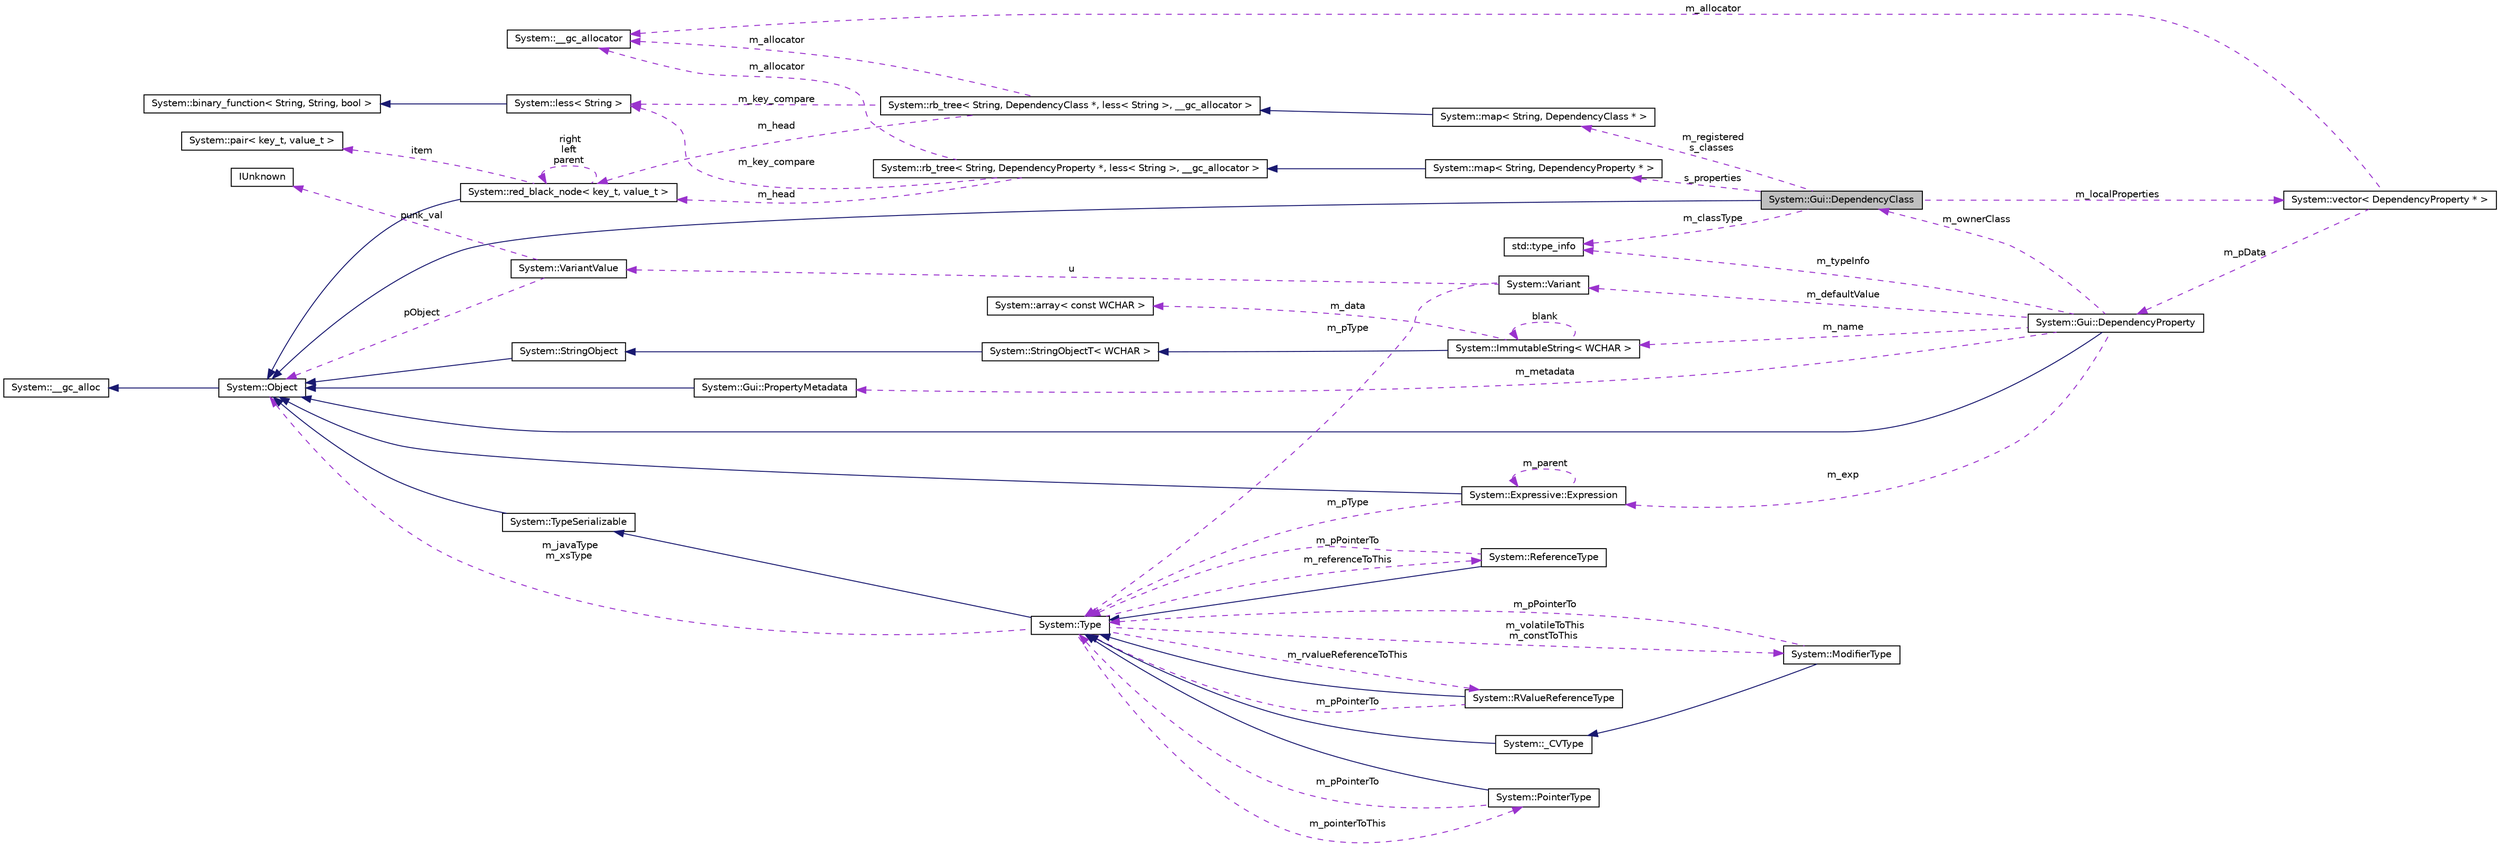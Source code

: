 digraph G
{
  edge [fontname="Helvetica",fontsize="10",labelfontname="Helvetica",labelfontsize="10"];
  node [fontname="Helvetica",fontsize="10",shape=record];
  rankdir="LR";
  Node1 [label="System::Gui::DependencyClass",height=0.2,width=0.4,color="black", fillcolor="grey75", style="filled" fontcolor="black"];
  Node2 -> Node1 [dir="back",color="midnightblue",fontsize="10",style="solid",fontname="Helvetica"];
  Node2 [label="System::Object",height=0.2,width=0.4,color="black", fillcolor="white", style="filled",URL="$class_system_1_1_object.html"];
  Node3 -> Node2 [dir="back",color="midnightblue",fontsize="10",style="solid",fontname="Helvetica"];
  Node3 [label="System::__gc_alloc",height=0.2,width=0.4,color="black", fillcolor="white", style="filled",URL="$class_system_1_1____gc__alloc.html"];
  Node4 -> Node1 [dir="back",color="darkorchid3",fontsize="10",style="dashed",label=" m_registered\ns_classes" ,fontname="Helvetica"];
  Node4 [label="System::map\< String, DependencyClass * \>",height=0.2,width=0.4,color="black", fillcolor="white", style="filled",URL="$class_system_1_1map.html"];
  Node5 -> Node4 [dir="back",color="midnightblue",fontsize="10",style="solid",fontname="Helvetica"];
  Node5 [label="System::rb_tree\< String, DependencyClass *, less\< String \>, __gc_allocator \>",height=0.2,width=0.4,color="black", fillcolor="white", style="filled",URL="$class_system_1_1rb__tree.html"];
  Node6 -> Node5 [dir="back",color="darkorchid3",fontsize="10",style="dashed",label=" m_allocator" ,fontname="Helvetica"];
  Node6 [label="System::__gc_allocator",height=0.2,width=0.4,color="black", fillcolor="white", style="filled",URL="$class_system_1_1____gc__allocator.html"];
  Node7 -> Node5 [dir="back",color="darkorchid3",fontsize="10",style="dashed",label=" m_key_compare" ,fontname="Helvetica"];
  Node7 [label="System::less\< String \>",height=0.2,width=0.4,color="black", fillcolor="white", style="filled",URL="$class_system_1_1less_3_01_string_01_4.html"];
  Node8 -> Node7 [dir="back",color="midnightblue",fontsize="10",style="solid",fontname="Helvetica"];
  Node8 [label="System::binary_function\< String, String, bool \>",height=0.2,width=0.4,color="black", fillcolor="white", style="filled",URL="$class_system_1_1binary__function.html"];
  Node9 -> Node5 [dir="back",color="darkorchid3",fontsize="10",style="dashed",label=" m_head" ,fontname="Helvetica"];
  Node9 [label="System::red_black_node\< key_t, value_t \>",height=0.2,width=0.4,color="black", fillcolor="white", style="filled",URL="$class_system_1_1red__black__node.html"];
  Node2 -> Node9 [dir="back",color="midnightblue",fontsize="10",style="solid",fontname="Helvetica"];
  Node9 -> Node9 [dir="back",color="darkorchid3",fontsize="10",style="dashed",label=" right\nleft\nparent" ,fontname="Helvetica"];
  Node10 -> Node9 [dir="back",color="darkorchid3",fontsize="10",style="dashed",label=" item" ,fontname="Helvetica"];
  Node10 [label="System::pair\< key_t, value_t \>",height=0.2,width=0.4,color="black", fillcolor="white", style="filled",URL="$class_system_1_1pair.html"];
  Node11 -> Node1 [dir="back",color="darkorchid3",fontsize="10",style="dashed",label=" m_localProperties" ,fontname="Helvetica"];
  Node11 [label="System::vector\< DependencyProperty * \>",height=0.2,width=0.4,color="black", fillcolor="white", style="filled",URL="$class_system_1_1vector.html"];
  Node12 -> Node11 [dir="back",color="darkorchid3",fontsize="10",style="dashed",label=" m_pData" ,fontname="Helvetica"];
  Node12 [label="System::Gui::DependencyProperty",height=0.2,width=0.4,color="black", fillcolor="white", style="filled",URL="$class_system_1_1_gui_1_1_dependency_property.html"];
  Node2 -> Node12 [dir="back",color="midnightblue",fontsize="10",style="solid",fontname="Helvetica"];
  Node1 -> Node12 [dir="back",color="darkorchid3",fontsize="10",style="dashed",label=" m_ownerClass" ,fontname="Helvetica"];
  Node13 -> Node12 [dir="back",color="darkorchid3",fontsize="10",style="dashed",label=" m_metadata" ,fontname="Helvetica"];
  Node13 [label="System::Gui::PropertyMetadata",height=0.2,width=0.4,color="black", fillcolor="white", style="filled",URL="$class_system_1_1_gui_1_1_property_metadata.html"];
  Node2 -> Node13 [dir="back",color="midnightblue",fontsize="10",style="solid",fontname="Helvetica"];
  Node14 -> Node12 [dir="back",color="darkorchid3",fontsize="10",style="dashed",label=" m_defaultValue" ,fontname="Helvetica"];
  Node14 [label="System::Variant",height=0.2,width=0.4,color="black", fillcolor="white", style="filled",URL="$class_system_1_1_variant.html"];
  Node15 -> Node14 [dir="back",color="darkorchid3",fontsize="10",style="dashed",label=" m_pType" ,fontname="Helvetica"];
  Node15 [label="System::Type",height=0.2,width=0.4,color="black", fillcolor="white", style="filled",URL="$class_system_1_1_type.html"];
  Node16 -> Node15 [dir="back",color="midnightblue",fontsize="10",style="solid",fontname="Helvetica"];
  Node16 [label="System::TypeSerializable",height=0.2,width=0.4,color="black", fillcolor="white", style="filled",URL="$class_system_1_1_type_serializable.html"];
  Node2 -> Node16 [dir="back",color="midnightblue",fontsize="10",style="solid",fontname="Helvetica"];
  Node17 -> Node15 [dir="back",color="darkorchid3",fontsize="10",style="dashed",label=" m_pointerToThis" ,fontname="Helvetica"];
  Node17 [label="System::PointerType",height=0.2,width=0.4,color="black", fillcolor="white", style="filled",URL="$class_system_1_1_pointer_type.html"];
  Node15 -> Node17 [dir="back",color="midnightblue",fontsize="10",style="solid",fontname="Helvetica"];
  Node15 -> Node17 [dir="back",color="darkorchid3",fontsize="10",style="dashed",label=" m_pPointerTo" ,fontname="Helvetica"];
  Node18 -> Node15 [dir="back",color="darkorchid3",fontsize="10",style="dashed",label=" m_referenceToThis" ,fontname="Helvetica"];
  Node18 [label="System::ReferenceType",height=0.2,width=0.4,color="black", fillcolor="white", style="filled",URL="$class_system_1_1_reference_type.html"];
  Node15 -> Node18 [dir="back",color="midnightblue",fontsize="10",style="solid",fontname="Helvetica"];
  Node15 -> Node18 [dir="back",color="darkorchid3",fontsize="10",style="dashed",label=" m_pPointerTo" ,fontname="Helvetica"];
  Node19 -> Node15 [dir="back",color="darkorchid3",fontsize="10",style="dashed",label=" m_rvalueReferenceToThis" ,fontname="Helvetica"];
  Node19 [label="System::RValueReferenceType",height=0.2,width=0.4,color="black", fillcolor="white", style="filled",URL="$class_system_1_1_r_value_reference_type.html"];
  Node15 -> Node19 [dir="back",color="midnightblue",fontsize="10",style="solid",fontname="Helvetica"];
  Node15 -> Node19 [dir="back",color="darkorchid3",fontsize="10",style="dashed",label=" m_pPointerTo" ,fontname="Helvetica"];
  Node20 -> Node15 [dir="back",color="darkorchid3",fontsize="10",style="dashed",label=" m_volatileToThis\nm_constToThis" ,fontname="Helvetica"];
  Node20 [label="System::ModifierType",height=0.2,width=0.4,color="black", fillcolor="white", style="filled",URL="$class_system_1_1_modifier_type.html"];
  Node21 -> Node20 [dir="back",color="midnightblue",fontsize="10",style="solid",fontname="Helvetica"];
  Node21 [label="System::_CVType",height=0.2,width=0.4,color="black", fillcolor="white", style="filled",URL="$class_system_1_1___c_v_type.html"];
  Node15 -> Node21 [dir="back",color="midnightblue",fontsize="10",style="solid",fontname="Helvetica"];
  Node15 -> Node20 [dir="back",color="darkorchid3",fontsize="10",style="dashed",label=" m_pPointerTo" ,fontname="Helvetica"];
  Node2 -> Node15 [dir="back",color="darkorchid3",fontsize="10",style="dashed",label=" m_javaType\nm_xsType" ,fontname="Helvetica"];
  Node22 -> Node14 [dir="back",color="darkorchid3",fontsize="10",style="dashed",label=" u" ,fontname="Helvetica"];
  Node22 [label="System::VariantValue",height=0.2,width=0.4,color="black", fillcolor="white", style="filled",URL="$union_system_1_1_variant_value.html"];
  Node23 -> Node22 [dir="back",color="darkorchid3",fontsize="10",style="dashed",label=" punk_val" ,fontname="Helvetica"];
  Node23 [label="IUnknown",height=0.2,width=0.4,color="black", fillcolor="white", style="filled",URL="$struct_i_unknown.html"];
  Node2 -> Node22 [dir="back",color="darkorchid3",fontsize="10",style="dashed",label=" pObject" ,fontname="Helvetica"];
  Node24 -> Node12 [dir="back",color="darkorchid3",fontsize="10",style="dashed",label=" m_typeInfo" ,fontname="Helvetica"];
  Node24 [label="std::type_info",height=0.2,width=0.4,color="black", fillcolor="white", style="filled",URL="$classstd_1_1type__info.html",tooltip="Part of RTTI."];
  Node25 -> Node12 [dir="back",color="darkorchid3",fontsize="10",style="dashed",label=" m_exp" ,fontname="Helvetica"];
  Node25 [label="System::Expressive::Expression",height=0.2,width=0.4,color="black", fillcolor="white", style="filled",URL="$class_system_1_1_expressive_1_1_expression.html"];
  Node2 -> Node25 [dir="back",color="midnightblue",fontsize="10",style="solid",fontname="Helvetica"];
  Node15 -> Node25 [dir="back",color="darkorchid3",fontsize="10",style="dashed",label=" m_pType" ,fontname="Helvetica"];
  Node25 -> Node25 [dir="back",color="darkorchid3",fontsize="10",style="dashed",label=" m_parent" ,fontname="Helvetica"];
  Node26 -> Node12 [dir="back",color="darkorchid3",fontsize="10",style="dashed",label=" m_name" ,fontname="Helvetica"];
  Node26 [label="System::ImmutableString\< WCHAR \>",height=0.2,width=0.4,color="black", fillcolor="white", style="filled",URL="$class_system_1_1_immutable_string.html"];
  Node27 -> Node26 [dir="back",color="midnightblue",fontsize="10",style="solid",fontname="Helvetica"];
  Node27 [label="System::StringObjectT\< WCHAR \>",height=0.2,width=0.4,color="black", fillcolor="white", style="filled",URL="$class_system_1_1_string_object_t.html"];
  Node28 -> Node27 [dir="back",color="midnightblue",fontsize="10",style="solid",fontname="Helvetica"];
  Node28 [label="System::StringObject",height=0.2,width=0.4,color="black", fillcolor="white", style="filled",URL="$class_system_1_1_string_object.html"];
  Node2 -> Node28 [dir="back",color="midnightblue",fontsize="10",style="solid",fontname="Helvetica"];
  Node29 -> Node26 [dir="back",color="darkorchid3",fontsize="10",style="dashed",label=" m_data" ,fontname="Helvetica"];
  Node29 [label="System::array\< const WCHAR \>",height=0.2,width=0.4,color="black", fillcolor="white", style="filled",URL="$class_system_1_1array.html"];
  Node26 -> Node26 [dir="back",color="darkorchid3",fontsize="10",style="dashed",label=" blank" ,fontname="Helvetica"];
  Node6 -> Node11 [dir="back",color="darkorchid3",fontsize="10",style="dashed",label=" m_allocator" ,fontname="Helvetica"];
  Node30 -> Node1 [dir="back",color="darkorchid3",fontsize="10",style="dashed",label=" s_properties" ,fontname="Helvetica"];
  Node30 [label="System::map\< String, DependencyProperty * \>",height=0.2,width=0.4,color="black", fillcolor="white", style="filled",URL="$class_system_1_1map.html"];
  Node31 -> Node30 [dir="back",color="midnightblue",fontsize="10",style="solid",fontname="Helvetica"];
  Node31 [label="System::rb_tree\< String, DependencyProperty *, less\< String \>, __gc_allocator \>",height=0.2,width=0.4,color="black", fillcolor="white", style="filled",URL="$class_system_1_1rb__tree.html"];
  Node6 -> Node31 [dir="back",color="darkorchid3",fontsize="10",style="dashed",label=" m_allocator" ,fontname="Helvetica"];
  Node7 -> Node31 [dir="back",color="darkorchid3",fontsize="10",style="dashed",label=" m_key_compare" ,fontname="Helvetica"];
  Node9 -> Node31 [dir="back",color="darkorchid3",fontsize="10",style="dashed",label=" m_head" ,fontname="Helvetica"];
  Node24 -> Node1 [dir="back",color="darkorchid3",fontsize="10",style="dashed",label=" m_classType" ,fontname="Helvetica"];
}
